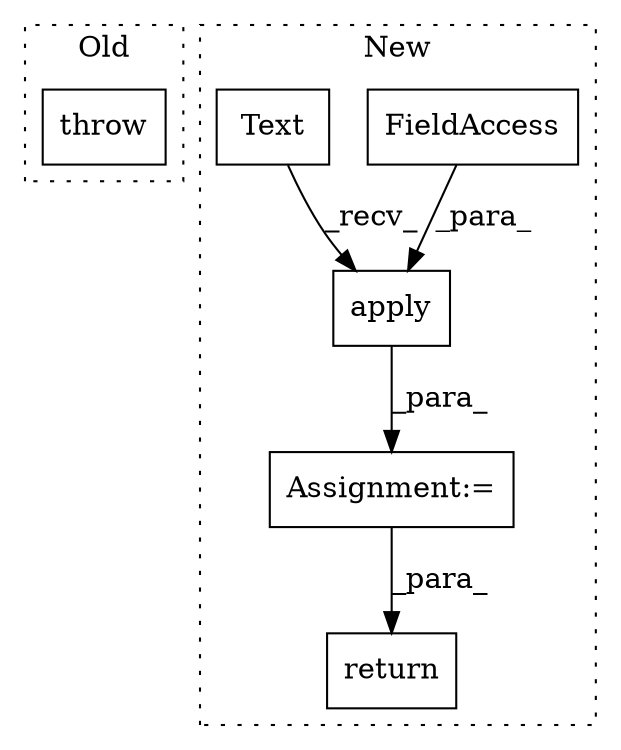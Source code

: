 digraph G {
subgraph cluster0 {
1 [label="throw" a="53" s="3992" l="6" shape="box"];
label = "Old";
style="dotted";
}
subgraph cluster1 {
2 [label="apply" a="32" s="4384,4446" l="6,1" shape="box"];
3 [label="FieldAccess" a="22" s="4390" l="56" shape="box"];
4 [label="Assignment:=" a="7" s="4373" l="1" shape="box"];
5 [label="Text" a="32" s="4209,4217" l="5,1" shape="box"];
6 [label="return" a="41" s="4515" l="7" shape="box"];
label = "New";
style="dotted";
}
2 -> 4 [label="_para_"];
3 -> 2 [label="_para_"];
4 -> 6 [label="_para_"];
5 -> 2 [label="_recv_"];
}